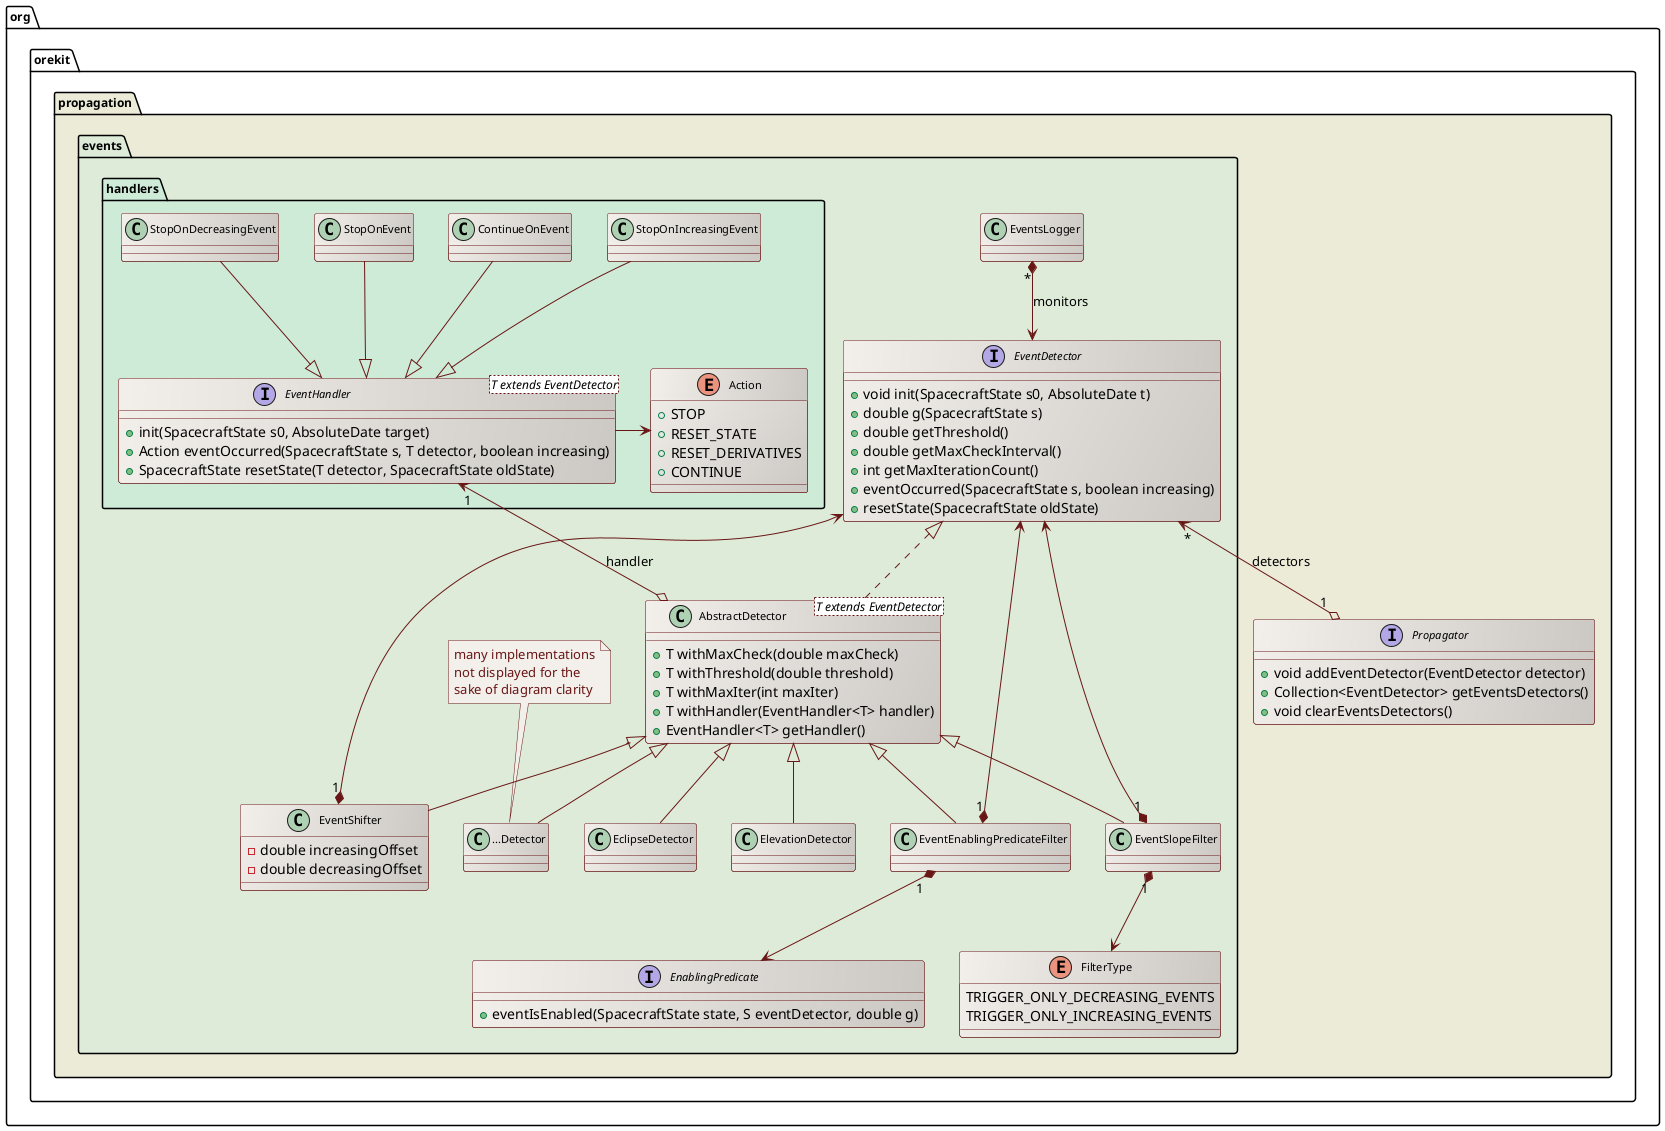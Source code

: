 ' Copyright 2002-2021 CS GROUP
' Licensed to CS GROUP (CS) under one or more
' contributor license agreements.  See the NOTICE file distributed with
' this work for additional information regarding copyright ownership.
' CS licenses this file to You under the Apache License, Version 2.0
' (the "License"); you may not use this file except in compliance with
' the License.  You may obtain a copy of the License at
'
'   http://www.apache.org/licenses/LICENSE-2.0
'
' Unless required by applicable law or agreed to in writing, software
' distributed under the License is distributed on an "AS IS" BASIS,
' WITHOUT WARRANTIES OR CONDITIONS OF ANY KIND, either express or implied.
' See the License for the specific language governing permissions and
' limitations under the License.
 
@startuml

  skinparam svek                  true
  skinparam ClassBackgroundColor  #F3EFEB/CCC9C5
  skinparam ClassArrowColor       #691616
  skinparam ClassBorderColor      #691616
  skinparam NoteBackgroundColor   #F3EFEB
  skinparam NoteBorderColor       #691616
  skinparam NoteFontColor         #691616
  skinparam ClassFontSize         11
  skinparam PackageFontSize       12

  package org.orekit.propagation #ECEBD8 {

    package events #DDEBD8 {

      package handlers #CEEBD8 {

        interface "EventHandler<T extends EventDetector>" as EventHandler_T_ {
          +init(SpacecraftState s0, AbsoluteDate target)
          +Action eventOccurred(SpacecraftState s, T detector, boolean increasing)
          +SpacecraftState resetState(T detector, SpacecraftState oldState)
        }

        enum Action {
          +STOP
          +RESET_STATE
          +RESET_DERIVATIVES
          +CONTINUE
        }

        ContinueOnEvent       --|> EventHandler_T_
        StopOnEvent           --|> EventHandler_T_
        StopOnDecreasingEvent --|> EventHandler_T_
        StopOnIncreasingEvent --|> EventHandler_T_

      }

      class EventsLogger

      interface EventDetector {
        +void init(SpacecraftState s0, AbsoluteDate t)
        +double g(SpacecraftState s)
        +double getThreshold()
        +double getMaxCheckInterval()
        +int getMaxIterationCount()
        +eventOccurred(SpacecraftState s, boolean increasing)
        +resetState(SpacecraftState oldState)
      }

      class EventShifter {
       -double increasingOffset
       -double decreasingOffset
      }

      EventDetector <--* "1" EventShifter 
      class "AbstractDetector<T extends EventDetector>" as AbstractDetector_T_ {
        +T withMaxCheck(double maxCheck)
        +T withThreshold(double threshold)
        +T withMaxIter(int maxIter)
        +T withHandler(EventHandler<T> handler)
        +EventHandler<T> getHandler()
      }

      enum FilterType {
	    TRIGGER_ONLY_DECREASING_EVENTS
	    TRIGGER_ONLY_INCREASING_EVENTS
      }

      interface EnablingPredicate {
        +eventIsEnabled(SpacecraftState state, S eventDetector, double g)
      }

      EventsLogger "*" *--> EventDetector : monitors

      EventDetector <--* "1" EventSlopeFilter 
      EventSlopeFilter "1" *--> FilterType

      EventDetector <--* "1" EventEnablingPredicateFilter 
      EventEnablingPredicateFilter "1" *--> EnablingPredicate

      AbstractDetector_T_ <|-- EventShifter  
      AbstractDetector_T_ <|-- EventSlopeFilter  
      AbstractDetector_T_ <|-- EventEnablingPredicateFilter  

      Action <-left- EventHandler_T_
      EventDetector       <|.. AbstractDetector_T_
      AbstractDetector_T_ <|-- EclipseDetector
      AbstractDetector_T_ <|-- ElevationDetector
      class "...Detector" as DummyDetector
      AbstractDetector_T_ <|-- DummyDetector
      note top
        many implementations
        not displayed for the
        sake of diagram clarity
      end note

      EventHandler_T_ "1" <--o AbstractDetector_T_ : handler

    }

    interface Propagator {
      +void addEventDetector(EventDetector detector)
      +Collection<EventDetector> getEventsDetectors()
      +void clearEventsDetectors()
    }
    EventDetector "*" <--o "1" Propagator : detectors

  }

@enduml
